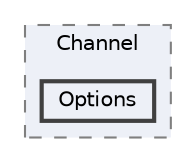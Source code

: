 digraph "SkyWayUnitySDK/Assets/SkyWay/Scripts/Core/Channel/Options"
{
 // LATEX_PDF_SIZE
  bgcolor="transparent";
  edge [fontname=Helvetica,fontsize=10,labelfontname=Helvetica,labelfontsize=10];
  node [fontname=Helvetica,fontsize=10,shape=box,height=0.2,width=0.4];
  compound=true
  subgraph clusterdir_3085f3a18b83596632deb29167843f1d {
    graph [ bgcolor="#edf0f7", pencolor="grey50", label="Channel", fontname=Helvetica,fontsize=10 style="filled,dashed", URL="dir_3085f3a18b83596632deb29167843f1d.html",tooltip=""]
  dir_c8e7de35f833c54dbcc7a4a611602661 [label="Options", fillcolor="#edf0f7", color="grey25", style="filled,bold", URL="dir_c8e7de35f833c54dbcc7a4a611602661.html",tooltip=""];
  }
}
